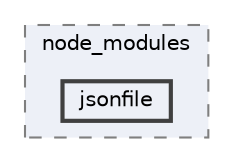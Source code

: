 digraph "pkiclassroomrescheduler/src/main/frontend/node_modules/jsonfile"
{
 // LATEX_PDF_SIZE
  bgcolor="transparent";
  edge [fontname=Helvetica,fontsize=10,labelfontname=Helvetica,labelfontsize=10];
  node [fontname=Helvetica,fontsize=10,shape=box,height=0.2,width=0.4];
  compound=true
  subgraph clusterdir_72953eda66ccb3a2722c28e1c3e6c23b {
    graph [ bgcolor="#edf0f7", pencolor="grey50", label="node_modules", fontname=Helvetica,fontsize=10 style="filled,dashed", URL="dir_72953eda66ccb3a2722c28e1c3e6c23b.html",tooltip=""]
  dir_80d8514fae251c23659dc036e915daa4 [label="jsonfile", fillcolor="#edf0f7", color="grey25", style="filled,bold", URL="dir_80d8514fae251c23659dc036e915daa4.html",tooltip=""];
  }
}
